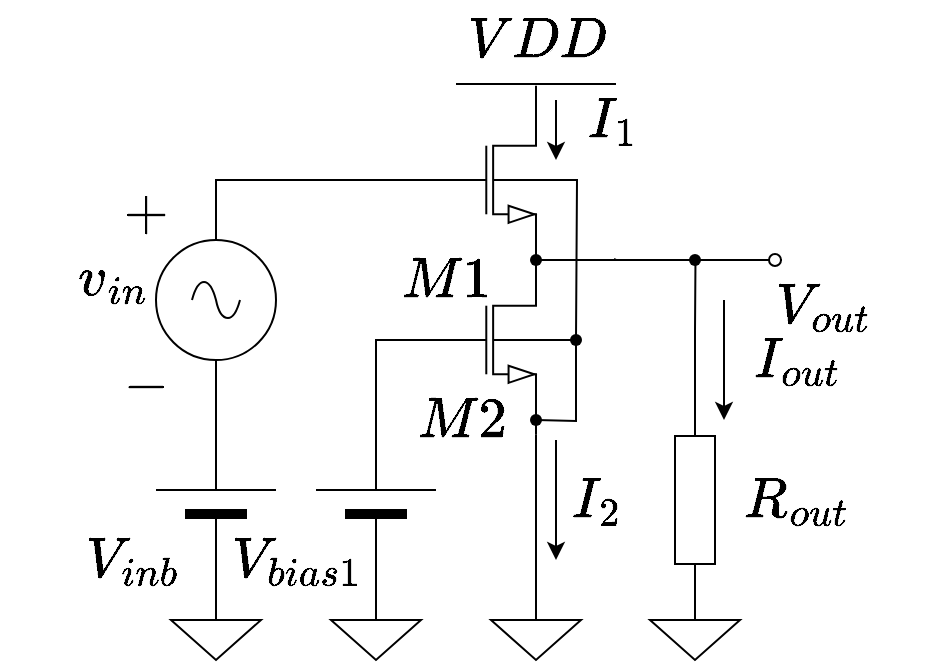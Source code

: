 <mxfile version="21.1.2" type="device">
  <diagram name="ページ1" id="wuSQ-Uq39mKX_8tKRPu7">
    <mxGraphModel dx="1434" dy="844" grid="1" gridSize="10" guides="1" tooltips="1" connect="1" arrows="1" fold="1" page="1" pageScale="1" pageWidth="827" pageHeight="1169" math="1" shadow="0">
      <root>
        <mxCell id="0" />
        <mxCell id="1" parent="0" />
        <mxCell id="yGWufWsu4QXsBUSSbbNs-4" value="" style="verticalLabelPosition=bottom;shadow=0;dashed=0;align=center;fillColor=strokeColor;html=1;verticalAlign=top;strokeWidth=1;shape=mxgraph.electrical.miscellaneous.monocell_battery;direction=north;" parent="1" vertex="1">
          <mxGeometry x="130" y="350" width="60" height="100" as="geometry" />
        </mxCell>
        <mxCell id="yGWufWsu4QXsBUSSbbNs-5" value="" style="endArrow=none;html=1;rounded=0;" parent="1" edge="1">
          <mxGeometry width="50" height="50" relative="1" as="geometry">
            <mxPoint x="280" y="192" as="sourcePoint" />
            <mxPoint x="360" y="192" as="targetPoint" />
          </mxGeometry>
        </mxCell>
        <mxCell id="yGWufWsu4QXsBUSSbbNs-6" value="" style="pointerEvents=1;verticalLabelPosition=bottom;shadow=0;dashed=0;align=center;html=1;verticalAlign=top;shape=mxgraph.electrical.signal_sources.signal_ground;" parent="1" vertex="1">
          <mxGeometry x="297.5" y="450" width="45" height="30" as="geometry" />
        </mxCell>
        <mxCell id="yGWufWsu4QXsBUSSbbNs-7" value="" style="pointerEvents=1;verticalLabelPosition=bottom;shadow=0;dashed=0;align=center;html=1;verticalAlign=top;shape=mxgraph.electrical.signal_sources.signal_ground;" parent="1" vertex="1">
          <mxGeometry x="217.5" y="450" width="45" height="30" as="geometry" />
        </mxCell>
        <mxCell id="yGWufWsu4QXsBUSSbbNs-8" value="" style="pointerEvents=1;verticalLabelPosition=bottom;shadow=0;dashed=0;align=center;html=1;verticalAlign=top;shape=mxgraph.electrical.signal_sources.signal_ground;" parent="1" vertex="1">
          <mxGeometry x="137.5" y="450" width="45" height="30" as="geometry" />
        </mxCell>
        <mxCell id="yGWufWsu4QXsBUSSbbNs-10" style="edgeStyle=orthogonalEdgeStyle;rounded=0;orthogonalLoop=1;jettySize=auto;html=1;exitX=1;exitY=0.5;exitDx=0;exitDy=0;exitPerimeter=0;entryX=0;entryY=0.5;entryDx=0;entryDy=0;entryPerimeter=0;endArrow=none;endFill=0;" parent="1" source="yGWufWsu4QXsBUSSbbNs-9" edge="1">
          <mxGeometry relative="1" as="geometry">
            <Array as="points">
              <mxPoint x="240" y="320" />
            </Array>
            <mxPoint x="260" y="320" as="targetPoint" />
          </mxGeometry>
        </mxCell>
        <mxCell id="yGWufWsu4QXsBUSSbbNs-9" value="" style="verticalLabelPosition=bottom;shadow=0;dashed=0;align=center;fillColor=strokeColor;html=1;verticalAlign=top;strokeWidth=1;shape=mxgraph.electrical.miscellaneous.monocell_battery;direction=north;" parent="1" vertex="1">
          <mxGeometry x="210" y="350" width="60" height="100" as="geometry" />
        </mxCell>
        <mxCell id="yGWufWsu4QXsBUSSbbNs-14" value="" style="endArrow=none;html=1;rounded=0;labelBackgroundColor=default;strokeColor=default;fontFamily=Helvetica;fontSize=11;fontColor=default;shape=connector;" parent="1" edge="1">
          <mxGeometry width="50" height="50" relative="1" as="geometry">
            <mxPoint x="359" y="279.5" as="sourcePoint" />
            <mxPoint x="360" y="280" as="targetPoint" />
          </mxGeometry>
        </mxCell>
        <mxCell id="yGWufWsu4QXsBUSSbbNs-16" value="&lt;font style=&quot;font-size: 24px;&quot;&gt;`VDD`&lt;/font&gt;" style="text;html=1;align=center;verticalAlign=middle;resizable=0;points=[];autosize=1;strokeColor=none;fillColor=none;fontSize=11;fontFamily=Helvetica;fontColor=default;" parent="1" vertex="1">
          <mxGeometry x="275" y="150" width="90" height="40" as="geometry" />
        </mxCell>
        <mxCell id="yGWufWsu4QXsBUSSbbNs-20" value="&lt;span style=&quot;font-size: 24px;&quot;&gt;`V_{bias1}`&lt;/span&gt;" style="text;html=1;align=center;verticalAlign=middle;resizable=0;points=[];autosize=1;strokeColor=none;fillColor=none;fontSize=11;fontFamily=Helvetica;fontColor=default;" parent="1" vertex="1">
          <mxGeometry x="130" y="410" width="140" height="40" as="geometry" />
        </mxCell>
        <mxCell id="yGWufWsu4QXsBUSSbbNs-21" value="&lt;span style=&quot;font-size: 24px;&quot;&gt;`V_{i n b}`&lt;/span&gt;" style="text;html=1;align=center;verticalAlign=middle;resizable=0;points=[];autosize=1;strokeColor=none;fillColor=none;fontSize=11;fontFamily=Helvetica;fontColor=default;" parent="1" vertex="1">
          <mxGeometry x="52.5" y="410" width="130" height="40" as="geometry" />
        </mxCell>
        <mxCell id="yGWufWsu4QXsBUSSbbNs-22" value="&lt;span style=&quot;font-size: 24px;&quot;&gt;`M1`&lt;/span&gt;" style="text;html=1;align=center;verticalAlign=middle;resizable=0;points=[];autosize=1;strokeColor=none;fillColor=none;fontSize=11;fontFamily=Helvetica;fontColor=default;" parent="1" vertex="1">
          <mxGeometry x="240" y="270" width="70" height="40" as="geometry" />
        </mxCell>
        <mxCell id="yGWufWsu4QXsBUSSbbNs-23" value="&lt;span style=&quot;font-size: 24px;&quot;&gt;`M2`&lt;/span&gt;" style="text;html=1;align=center;verticalAlign=middle;resizable=0;points=[];autosize=1;strokeColor=none;fillColor=none;fontSize=11;fontFamily=Helvetica;fontColor=default;" parent="1" vertex="1">
          <mxGeometry x="248" y="340" width="70" height="40" as="geometry" />
        </mxCell>
        <mxCell id="GCjemd_8dKQ2LFkcAN7Y-3" style="edgeStyle=orthogonalEdgeStyle;rounded=0;orthogonalLoop=1;jettySize=auto;html=1;exitX=0;exitY=0.5;exitDx=0;exitDy=0;exitPerimeter=0;endArrow=none;endFill=0;" parent="1" source="GCjemd_8dKQ2LFkcAN7Y-1" edge="1">
          <mxGeometry relative="1" as="geometry">
            <mxPoint x="399.738" y="280" as="targetPoint" />
          </mxGeometry>
        </mxCell>
        <mxCell id="GCjemd_8dKQ2LFkcAN7Y-1" value="" style="pointerEvents=1;verticalLabelPosition=bottom;shadow=0;dashed=0;align=center;html=1;verticalAlign=top;shape=mxgraph.electrical.resistors.resistor_1;direction=south;" parent="1" vertex="1">
          <mxGeometry x="389.5" y="350" width="20" height="100" as="geometry" />
        </mxCell>
        <mxCell id="GCjemd_8dKQ2LFkcAN7Y-2" value="" style="pointerEvents=1;verticalLabelPosition=bottom;shadow=0;dashed=0;align=center;html=1;verticalAlign=top;shape=mxgraph.electrical.signal_sources.signal_ground;" parent="1" vertex="1">
          <mxGeometry x="377" y="450" width="45" height="30" as="geometry" />
        </mxCell>
        <mxCell id="GCjemd_8dKQ2LFkcAN7Y-4" value="" style="endArrow=none;html=1;rounded=0;labelBackgroundColor=default;strokeColor=default;fontFamily=Helvetica;fontSize=11;fontColor=default;shape=connector;" parent="1" edge="1">
          <mxGeometry width="50" height="50" relative="1" as="geometry">
            <mxPoint x="320" y="280" as="sourcePoint" />
            <mxPoint x="443" y="280" as="targetPoint" />
          </mxGeometry>
        </mxCell>
        <mxCell id="GCjemd_8dKQ2LFkcAN7Y-5" value="" style="shape=waypoint;sketch=0;fillStyle=solid;size=6;pointerEvents=1;points=[];fillColor=none;resizable=0;rotatable=0;perimeter=centerPerimeter;snapToPoint=1;fontFamily=Helvetica;fontSize=11;fontColor=default;" parent="1" vertex="1">
          <mxGeometry x="310" y="270" width="20" height="20" as="geometry" />
        </mxCell>
        <mxCell id="GCjemd_8dKQ2LFkcAN7Y-6" value="" style="shape=waypoint;sketch=0;fillStyle=solid;size=6;pointerEvents=1;points=[];fillColor=none;resizable=0;rotatable=0;perimeter=centerPerimeter;snapToPoint=1;fontFamily=Helvetica;fontSize=11;fontColor=default;" parent="1" vertex="1">
          <mxGeometry x="389.5" y="270" width="20" height="20" as="geometry" />
        </mxCell>
        <mxCell id="GCjemd_8dKQ2LFkcAN7Y-7" value="" style="verticalLabelPosition=bottom;shadow=0;dashed=0;align=center;html=1;verticalAlign=top;strokeWidth=1;shape=ellipse;perimeter=ellipsePerimeter;fontFamily=Helvetica;fontSize=11;fontColor=default;aspect=fixed;" parent="1" vertex="1">
          <mxGeometry x="436.5" y="277" width="6" height="6" as="geometry" />
        </mxCell>
        <mxCell id="GCjemd_8dKQ2LFkcAN7Y-8" value="&lt;span style=&quot;font-size: 24px;&quot;&gt;`V_{out}`&lt;/span&gt;" style="text;html=1;align=center;verticalAlign=middle;resizable=0;points=[];autosize=1;strokeColor=none;fillColor=none;fontSize=11;fontFamily=Helvetica;fontColor=default;" parent="1" vertex="1">
          <mxGeometry x="403" y="283" width="120" height="40" as="geometry" />
        </mxCell>
        <mxCell id="GCjemd_8dKQ2LFkcAN7Y-9" value="&lt;span style=&quot;font-size: 24px;&quot;&gt;`R_{out}`&lt;/span&gt;" style="text;html=1;align=center;verticalAlign=middle;resizable=0;points=[];autosize=1;strokeColor=none;fillColor=none;fontSize=11;fontFamily=Helvetica;fontColor=default;" parent="1" vertex="1">
          <mxGeometry x="389.5" y="380" width="120" height="40" as="geometry" />
        </mxCell>
        <mxCell id="GCjemd_8dKQ2LFkcAN7Y-10" value="" style="endArrow=classic;html=1;rounded=0;labelBackgroundColor=default;strokeColor=default;fontFamily=Helvetica;fontSize=11;fontColor=default;shape=connector;" parent="1" edge="1">
          <mxGeometry width="50" height="50" relative="1" as="geometry">
            <mxPoint x="414" y="300" as="sourcePoint" />
            <mxPoint x="414" y="360" as="targetPoint" />
          </mxGeometry>
        </mxCell>
        <mxCell id="GCjemd_8dKQ2LFkcAN7Y-11" value="&lt;span style=&quot;font-size: 24px;&quot;&gt;`I_{out}`&lt;/span&gt;" style="text;html=1;align=center;verticalAlign=middle;resizable=0;points=[];autosize=1;strokeColor=none;fillColor=none;fontSize=11;fontFamily=Helvetica;fontColor=default;" parent="1" vertex="1">
          <mxGeometry x="394.5" y="310" width="110" height="40" as="geometry" />
        </mxCell>
        <mxCell id="GCjemd_8dKQ2LFkcAN7Y-12" value="" style="endArrow=classic;html=1;rounded=0;labelBackgroundColor=default;strokeColor=default;fontFamily=Helvetica;fontSize=11;fontColor=default;shape=connector;" parent="1" edge="1">
          <mxGeometry width="50" height="50" relative="1" as="geometry">
            <mxPoint x="330" y="370" as="sourcePoint" />
            <mxPoint x="330" y="430" as="targetPoint" />
          </mxGeometry>
        </mxCell>
        <mxCell id="GCjemd_8dKQ2LFkcAN7Y-13" value="" style="endArrow=classic;html=1;rounded=0;labelBackgroundColor=default;strokeColor=default;fontFamily=Helvetica;fontSize=11;fontColor=default;shape=connector;" parent="1" edge="1">
          <mxGeometry width="50" height="50" relative="1" as="geometry">
            <mxPoint x="330" y="200" as="sourcePoint" />
            <mxPoint x="330" y="230" as="targetPoint" />
          </mxGeometry>
        </mxCell>
        <mxCell id="GCjemd_8dKQ2LFkcAN7Y-14" value="&lt;span style=&quot;font-size: 24px;&quot;&gt;`I_{1}`&lt;/span&gt;" style="text;html=1;align=center;verticalAlign=middle;resizable=0;points=[];autosize=1;strokeColor=none;fillColor=none;fontSize=11;fontFamily=Helvetica;fontColor=default;" parent="1" vertex="1">
          <mxGeometry x="313" y="190" width="90" height="40" as="geometry" />
        </mxCell>
        <mxCell id="GCjemd_8dKQ2LFkcAN7Y-15" value="&lt;span style=&quot;font-size: 24px;&quot;&gt;`I_{2}`&lt;/span&gt;" style="text;html=1;align=center;verticalAlign=middle;resizable=0;points=[];autosize=1;strokeColor=none;fillColor=none;fontSize=11;fontFamily=Helvetica;fontColor=default;" parent="1" vertex="1">
          <mxGeometry x="305" y="380" width="90" height="40" as="geometry" />
        </mxCell>
        <mxCell id="OyDDtXpDLHBR8dRZIFKd-5" style="edgeStyle=orthogonalEdgeStyle;rounded=0;orthogonalLoop=1;jettySize=auto;html=1;exitX=1;exitY=0.5;exitDx=0;exitDy=0;exitPerimeter=0;endArrow=none;endFill=0;" parent="1" source="R8nyZJJ3AsTTvmYtsULZ-1" edge="1">
          <mxGeometry relative="1" as="geometry">
            <mxPoint x="340" y="320" as="targetPoint" />
          </mxGeometry>
        </mxCell>
        <mxCell id="R8nyZJJ3AsTTvmYtsULZ-1" value="" style="verticalLabelPosition=bottom;shadow=0;dashed=0;align=center;html=1;verticalAlign=top;shape=mxgraph.electrical.transistors.nmos_bulk;pointerEvents=1;" parent="1" vertex="1">
          <mxGeometry x="260" y="190" width="60" height="100" as="geometry" />
        </mxCell>
        <mxCell id="2Ot8mIdw1v1QpSsN2y8d-2" style="edgeStyle=orthogonalEdgeStyle;rounded=0;orthogonalLoop=1;jettySize=auto;html=1;exitX=0.5;exitY=1;exitDx=0;exitDy=0;exitPerimeter=0;entryX=1;entryY=0.5;entryDx=0;entryDy=0;entryPerimeter=0;endArrow=none;endFill=0;" parent="1" source="2Ot8mIdw1v1QpSsN2y8d-1" target="yGWufWsu4QXsBUSSbbNs-4" edge="1">
          <mxGeometry relative="1" as="geometry" />
        </mxCell>
        <mxCell id="2Ot8mIdw1v1QpSsN2y8d-3" style="edgeStyle=orthogonalEdgeStyle;shape=connector;rounded=0;orthogonalLoop=1;jettySize=auto;html=1;exitX=0.5;exitY=0;exitDx=0;exitDy=0;exitPerimeter=0;entryX=0;entryY=0.5;entryDx=0;entryDy=0;entryPerimeter=0;labelBackgroundColor=default;strokeColor=default;fontFamily=Helvetica;fontSize=11;fontColor=default;endArrow=none;endFill=0;" parent="1" source="2Ot8mIdw1v1QpSsN2y8d-1" target="R8nyZJJ3AsTTvmYtsULZ-1" edge="1">
          <mxGeometry relative="1" as="geometry">
            <Array as="points">
              <mxPoint x="160" y="240" />
            </Array>
          </mxGeometry>
        </mxCell>
        <mxCell id="2Ot8mIdw1v1QpSsN2y8d-1" value="" style="pointerEvents=1;verticalLabelPosition=bottom;shadow=0;dashed=0;align=center;html=1;verticalAlign=top;shape=mxgraph.electrical.signal_sources.source;aspect=fixed;points=[[0.5,0,0],[1,0.5,0],[0.5,1,0],[0,0.5,0]];elSignalType=ac;" parent="1" vertex="1">
          <mxGeometry x="130" y="270" width="60" height="60" as="geometry" />
        </mxCell>
        <mxCell id="2Ot8mIdw1v1QpSsN2y8d-4" value="&lt;span style=&quot;font-size: 24px;&quot;&gt;`v_{i n}`&lt;/span&gt;" style="text;html=1;align=center;verticalAlign=middle;resizable=0;points=[];autosize=1;strokeColor=none;fillColor=none;fontSize=11;fontFamily=Helvetica;fontColor=default;" parent="1" vertex="1">
          <mxGeometry x="52.5" y="270" width="110" height="40" as="geometry" />
        </mxCell>
        <mxCell id="OyDDtXpDLHBR8dRZIFKd-2" style="edgeStyle=orthogonalEdgeStyle;rounded=0;orthogonalLoop=1;jettySize=auto;html=1;exitX=1;exitY=1;exitDx=0;exitDy=0;exitPerimeter=0;entryX=0.5;entryY=0;entryDx=0;entryDy=0;entryPerimeter=0;endArrow=none;endFill=0;" parent="1" source="OyDDtXpDLHBR8dRZIFKd-1" target="yGWufWsu4QXsBUSSbbNs-6" edge="1">
          <mxGeometry relative="1" as="geometry" />
        </mxCell>
        <mxCell id="OyDDtXpDLHBR8dRZIFKd-3" style="edgeStyle=orthogonalEdgeStyle;rounded=0;orthogonalLoop=1;jettySize=auto;html=1;exitX=1;exitY=0.5;exitDx=0;exitDy=0;exitPerimeter=0;endArrow=none;endFill=0;" parent="1" source="OyDDtXpDLHBR8dRZIFKd-1" edge="1">
          <mxGeometry relative="1" as="geometry">
            <mxPoint x="320.2" y="360" as="targetPoint" />
          </mxGeometry>
        </mxCell>
        <mxCell id="OyDDtXpDLHBR8dRZIFKd-1" value="" style="verticalLabelPosition=bottom;shadow=0;dashed=0;align=center;html=1;verticalAlign=top;shape=mxgraph.electrical.transistors.nmos_bulk;pointerEvents=1;" parent="1" vertex="1">
          <mxGeometry x="260" y="270" width="60" height="100" as="geometry" />
        </mxCell>
        <mxCell id="OyDDtXpDLHBR8dRZIFKd-4" value="" style="shape=waypoint;sketch=0;fillStyle=solid;size=6;pointerEvents=1;points=[];fillColor=none;resizable=0;rotatable=0;perimeter=centerPerimeter;snapToPoint=1;fontFamily=Helvetica;fontSize=11;fontColor=default;" parent="1" vertex="1">
          <mxGeometry x="310" y="350" width="20" height="20" as="geometry" />
        </mxCell>
        <mxCell id="OyDDtXpDLHBR8dRZIFKd-6" value="" style="shape=waypoint;sketch=0;fillStyle=solid;size=6;pointerEvents=1;points=[];fillColor=none;resizable=0;rotatable=0;perimeter=centerPerimeter;snapToPoint=1;fontFamily=Helvetica;fontSize=11;fontColor=default;" parent="1" vertex="1">
          <mxGeometry x="330" y="310" width="20" height="20" as="geometry" />
        </mxCell>
        <mxCell id="W4ikGTacbFNR8FI_Os6P-1" value="&lt;span style=&quot;font-size: 24px;&quot;&gt;`+`&lt;/span&gt;" style="text;html=1;align=center;verticalAlign=middle;resizable=0;points=[];autosize=1;strokeColor=none;fillColor=none;fontSize=11;fontFamily=Helvetica;fontColor=default;" vertex="1" parent="1">
          <mxGeometry x="100" y="237" width="50" height="40" as="geometry" />
        </mxCell>
        <mxCell id="W4ikGTacbFNR8FI_Os6P-2" value="&lt;span style=&quot;font-size: 24px;&quot;&gt;`-`&lt;/span&gt;" style="text;html=1;align=center;verticalAlign=middle;resizable=0;points=[];autosize=1;strokeColor=none;fillColor=none;fontSize=11;fontFamily=Helvetica;fontColor=default;" vertex="1" parent="1">
          <mxGeometry x="100" y="323" width="50" height="40" as="geometry" />
        </mxCell>
      </root>
    </mxGraphModel>
  </diagram>
</mxfile>
